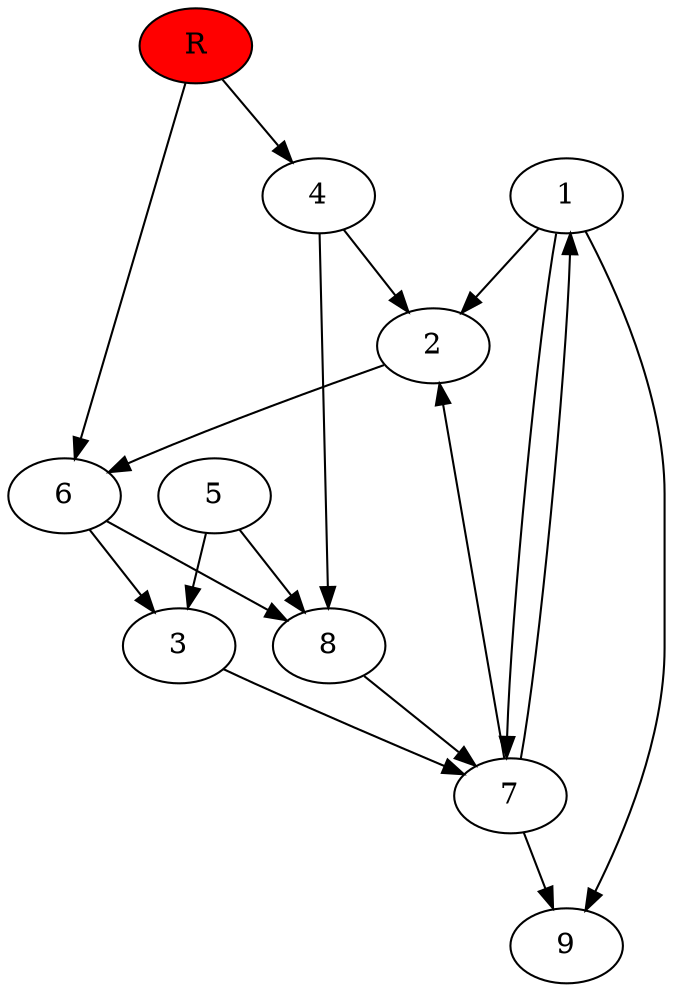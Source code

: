 digraph prb287 {
	1
	2
	3
	4
	5
	6
	7
	8
	R [fillcolor="#ff0000" style=filled]
	1 -> 2
	1 -> 7
	1 -> 9
	2 -> 6
	3 -> 7
	4 -> 2
	4 -> 8
	5 -> 3
	5 -> 8
	6 -> 3
	6 -> 8
	7 -> 1
	7 -> 2
	7 -> 9
	8 -> 7
	R -> 4
	R -> 6
}
